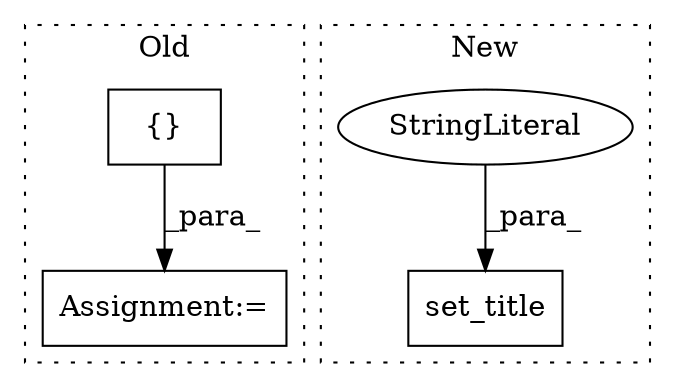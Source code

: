 digraph G {
subgraph cluster0 {
1 [label="{}" a="4" s="1296,1300" l="1,1" shape="box"];
4 [label="Assignment:=" a="7" s="1265" l="1" shape="box"];
label = "Old";
style="dotted";
}
subgraph cluster1 {
2 [label="set_title" a="32" s="2163,2214" l="10,1" shape="box"];
3 [label="StringLiteral" a="45" s="2173" l="38" shape="ellipse"];
label = "New";
style="dotted";
}
1 -> 4 [label="_para_"];
3 -> 2 [label="_para_"];
}